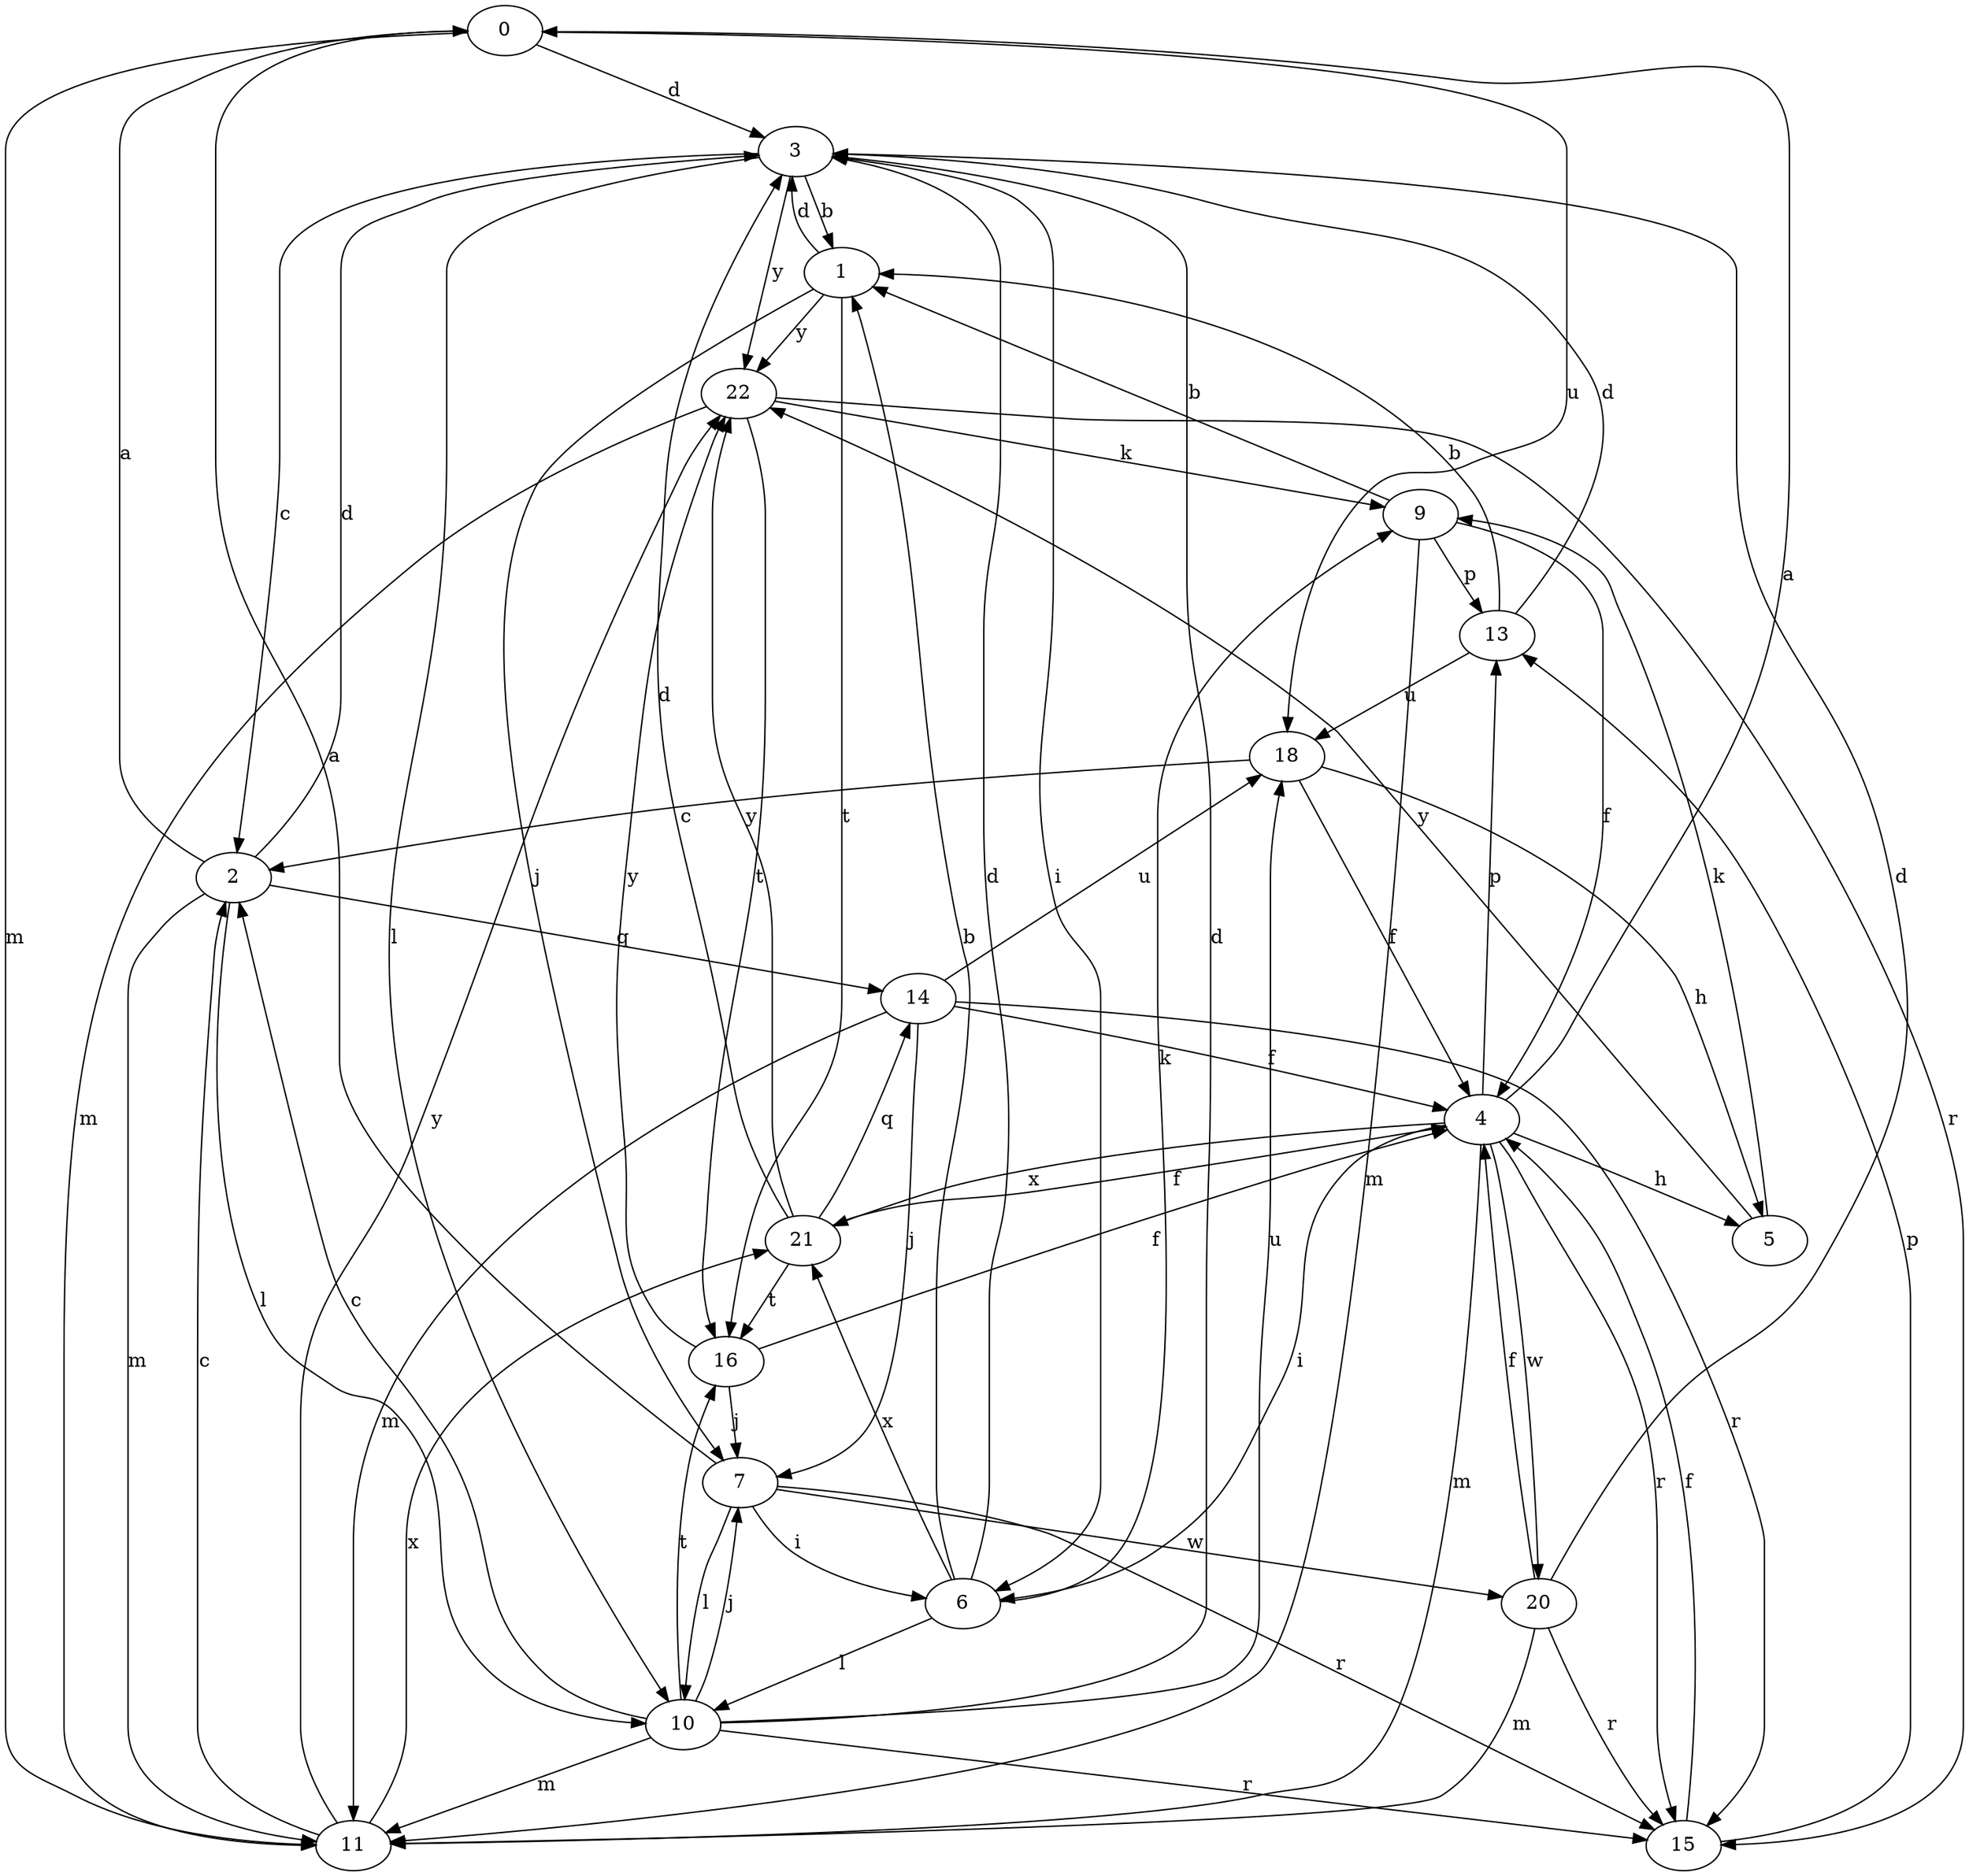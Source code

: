 strict digraph  {
0;
1;
2;
3;
4;
5;
6;
7;
9;
10;
11;
13;
14;
15;
16;
18;
20;
21;
22;
0 -> 3  [label=d];
0 -> 11  [label=m];
0 -> 18  [label=u];
1 -> 3  [label=d];
1 -> 7  [label=j];
1 -> 16  [label=t];
1 -> 22  [label=y];
2 -> 0  [label=a];
2 -> 3  [label=d];
2 -> 10  [label=l];
2 -> 11  [label=m];
2 -> 14  [label=q];
3 -> 1  [label=b];
3 -> 2  [label=c];
3 -> 6  [label=i];
3 -> 10  [label=l];
3 -> 22  [label=y];
4 -> 0  [label=a];
4 -> 5  [label=h];
4 -> 6  [label=i];
4 -> 11  [label=m];
4 -> 13  [label=p];
4 -> 15  [label=r];
4 -> 20  [label=w];
4 -> 21  [label=x];
5 -> 9  [label=k];
5 -> 22  [label=y];
6 -> 1  [label=b];
6 -> 3  [label=d];
6 -> 9  [label=k];
6 -> 10  [label=l];
6 -> 21  [label=x];
7 -> 0  [label=a];
7 -> 6  [label=i];
7 -> 10  [label=l];
7 -> 15  [label=r];
7 -> 20  [label=w];
9 -> 1  [label=b];
9 -> 4  [label=f];
9 -> 11  [label=m];
9 -> 13  [label=p];
10 -> 2  [label=c];
10 -> 3  [label=d];
10 -> 7  [label=j];
10 -> 11  [label=m];
10 -> 15  [label=r];
10 -> 16  [label=t];
10 -> 18  [label=u];
11 -> 2  [label=c];
11 -> 21  [label=x];
11 -> 22  [label=y];
13 -> 1  [label=b];
13 -> 3  [label=d];
13 -> 18  [label=u];
14 -> 4  [label=f];
14 -> 7  [label=j];
14 -> 11  [label=m];
14 -> 15  [label=r];
14 -> 18  [label=u];
15 -> 4  [label=f];
15 -> 13  [label=p];
16 -> 4  [label=f];
16 -> 7  [label=j];
16 -> 22  [label=y];
18 -> 2  [label=c];
18 -> 4  [label=f];
18 -> 5  [label=h];
20 -> 3  [label=d];
20 -> 4  [label=f];
20 -> 11  [label=m];
20 -> 15  [label=r];
21 -> 3  [label=d];
21 -> 4  [label=f];
21 -> 14  [label=q];
21 -> 16  [label=t];
21 -> 22  [label=y];
22 -> 9  [label=k];
22 -> 11  [label=m];
22 -> 15  [label=r];
22 -> 16  [label=t];
}
